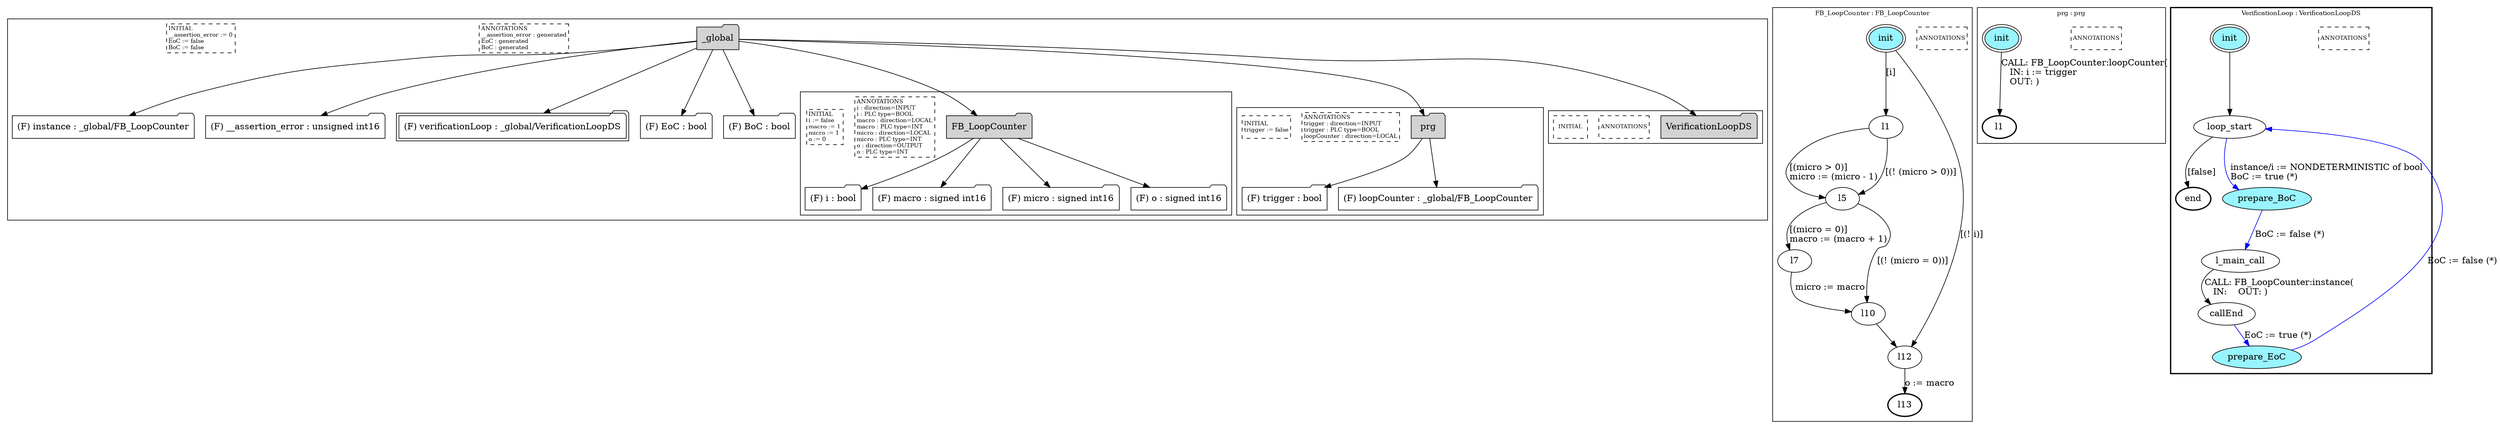 digraph G {
	subgraph cluster__global1816073816 {
		node [shape="folder", style="filled"];
		//label="_global";
		_global1816073816 [label="_global"];
		_global1816073816 -> instance1836765429;
		instance1836765429 [label = "(F) instance : _global/FB_LoopCounter", fillcolor="white" ];
		_global1816073816 -> __assertion_error1586519852;
		__assertion_error1586519852 [label = "(F) __assertion_error : unsigned int16", fillcolor="white" ];
		_global1816073816 -> verificationLoop2135563436;
		verificationLoop2135563436 [label = "(F) verificationLoop : _global/VerificationLoopDS", fillcolor="white" , peripheries=2];
		_global1816073816 -> EoC783339262;
		EoC783339262 [label = "(F) EoC : bool", fillcolor="white" ];
		_global1816073816 -> BoC685193713;
		BoC685193713 [label = "(F) BoC : bool", fillcolor="white" ];
		_global1816073816 -> FB_LoopCounter286169474;
		subgraph cluster_FB_LoopCounter286169474 {
			node [shape="folder", style="filled"];
			//label="FB_LoopCounter";
			FB_LoopCounter286169474 [label="FB_LoopCounter"];
			FB_LoopCounter286169474 -> i1406593369;
			i1406593369 [label = "(F) i : bool", fillcolor="white" ];
			FB_LoopCounter286169474 -> macro1227041903;
			macro1227041903 [label = "(F) macro : signed int16", fillcolor="white" ];
			FB_LoopCounter286169474 -> micro995760621;
			micro995760621 [label = "(F) micro : signed int16", fillcolor="white" ];
			FB_LoopCounter286169474 -> o1045677229;
			o1045677229 [label = "(F) o : signed int16", fillcolor="white" ];
			
			annotations_pseudonode_FB_LoopCounter286169474 [
				label="ANNOTATIONS\li : direction=INPUT\li : PLC type=BOOL\lmacro : direction=LOCAL\lmacro : PLC type=INT\lmicro : direction=LOCAL\lmicro : PLC type=INT\lo : direction=OUTPUT\lo : PLC type=INT\l",
				fontsize=9, margin="0.04,0.04", fillcolor="white", shape="rectangle", style="dashed"];
			initamt_pseudonode_FB_LoopCounter286169474 [
				label="INITIAL\li := false\lmacro := 1\lmicro := 1\lo := 0\l",
				fontsize=9, margin="0.04,0.04", fillcolor="lightyellow", shape="rectangle", style="dashed"];
		}
		_global1816073816 -> prg2059316201;
		subgraph cluster_prg2059316201 {
			node [shape="folder", style="filled"];
			//label="prg";
			prg2059316201 [label="prg"];
			prg2059316201 -> trigger311536309;
			trigger311536309 [label = "(F) trigger : bool", fillcolor="white" ];
			prg2059316201 -> loopCounter518261596;
			loopCounter518261596 [label = "(F) loopCounter : _global/FB_LoopCounter", fillcolor="white" ];
			
			annotations_pseudonode_prg2059316201 [
				label="ANNOTATIONS\ltrigger : direction=INPUT\ltrigger : PLC type=BOOL\lloopCounter : direction=LOCAL\l",
				fontsize=9, margin="0.04,0.04", fillcolor="white", shape="rectangle", style="dashed"];
			initamt_pseudonode_prg2059316201 [
				label="INITIAL\ltrigger := false\l",
				fontsize=9, margin="0.04,0.04", fillcolor="lightyellow", shape="rectangle", style="dashed"];
		}
		_global1816073816 -> VerificationLoopDS1237443220;
		subgraph cluster_VerificationLoopDS1237443220 {
			node [shape="folder", style="filled"];
			//label="VerificationLoopDS";
			VerificationLoopDS1237443220 [label="VerificationLoopDS"];
			
			annotations_pseudonode_VerificationLoopDS1237443220 [
				label="ANNOTATIONS",
				fontsize=9, margin="0.04,0.04", fillcolor="white", shape="rectangle", style="dashed"];
			initamt_pseudonode_VerificationLoopDS1237443220 [
				label="INITIAL",
				fontsize=9, margin="0.04,0.04", fillcolor="lightyellow", shape="rectangle", style="dashed"];
		}
		
		annotations_pseudonode__global1816073816 [
			label="ANNOTATIONS\l__assertion_error : generated\lEoC : generated\lBoC : generated\l",
			fontsize=9, margin="0.04,0.04", fillcolor="white", shape="rectangle", style="dashed"];
		initamt_pseudonode__global1816073816 [
			label="INITIAL\l__assertion_error := 0\lEoC := false\lBoC := false\l",
			fontsize=9, margin="0.04,0.04", fillcolor="lightyellow", shape="rectangle", style="dashed"];
	}
	subgraph clusterFB_LoopCounter {
		node [style="filled"];
		color="black";
		fontsize=10;
		ranksep=0.4;
		
		label="FB_LoopCounter : FB_LoopCounter";
		
		annotations_pseudonode_FB_LoopCounter [
			label="ANNOTATIONS",
			fontsize=9, margin="0.04,0.04", fillcolor="white", shape="rectangle", style="dashed"];
		
		init_FB_LoopCounter [label="init", color="black", fillcolor="cadetblue1", peripheries=2, shape="ellipse"];
		l1_FB_LoopCounter [label="l1", color="black", fillcolor="white", shape="ellipse"];
		l5_FB_LoopCounter [label="l5", color="black", fillcolor="white", shape="ellipse"];
		l7_FB_LoopCounter [label="l7", color="black", fillcolor="white", shape="ellipse"];
		l10_FB_LoopCounter [label="l10", color="black", fillcolor="white", shape="ellipse"];
		l12_FB_LoopCounter [label="l12", color="black", fillcolor="white", shape="ellipse"];
		l13_FB_LoopCounter [label="l13", color="black", fillcolor="white", style=bold, shape="ellipse"];
		init_FB_LoopCounter -> l1_FB_LoopCounter [color="black", label="[i]"];
		l1_FB_LoopCounter -> l5_FB_LoopCounter [color="black", label="[(micro > 0)]\lmicro := (micro - 1)\l"];
		l1_FB_LoopCounter -> l5_FB_LoopCounter [color="black", label="[(! (micro > 0))]"];
		l5_FB_LoopCounter -> l7_FB_LoopCounter [color="black", label="[(micro = 0)]\lmacro := (macro + 1)\l"];
		l7_FB_LoopCounter -> l10_FB_LoopCounter [color="black", label="micro := macro"];
		l5_FB_LoopCounter -> l10_FB_LoopCounter [color="black", label="[(! (micro = 0))]"];
		init_FB_LoopCounter -> l12_FB_LoopCounter [color="black", label="[(! i)]"];
		l10_FB_LoopCounter -> l12_FB_LoopCounter [color="black", label=""];
		l12_FB_LoopCounter -> l13_FB_LoopCounter [color="black", label="o := macro"];
	}
	subgraph clusterprg {
		node [style="filled"];
		color="black";
		fontsize=10;
		ranksep=0.4;
		
		label="prg : prg";
		
		annotations_pseudonode_prg [
			label="ANNOTATIONS",
			fontsize=9, margin="0.04,0.04", fillcolor="white", shape="rectangle", style="dashed"];
		
		init_prg [label="init", color="black", fillcolor="cadetblue1", peripheries=2, shape="ellipse"];
		l1_prg [label="l1", color="black", fillcolor="white", style=bold, shape="ellipse"];
		init_prg -> l1_prg [color="black", label="CALL: FB_LoopCounter:loopCounter(\l   IN: i := trigger\l   OUT: )\l"];
	}
	subgraph clusterVerificationLoop {
		node [style="filled"];
		style=bold;
		color="black";
		fontsize=10;
		ranksep=0.4;
		
		label="VerificationLoop : VerificationLoopDS";
		
		annotations_pseudonode_VerificationLoop [
			label="ANNOTATIONS",
			fontsize=9, margin="0.04,0.04", fillcolor="white", shape="rectangle", style="dashed"];
		
		init_VerificationLoop [label="init", color="black", fillcolor="cadetblue1", peripheries=2, shape="ellipse"];
		end_VerificationLoop [label="end", color="black", fillcolor="cadetblue1", style=bold, shape="ellipse"];
		loop_start_VerificationLoop [label="loop_start", color="black", fillcolor="white", shape="ellipse"];
		prepare_BoC_VerificationLoop [label="prepare_BoC", color="black", fillcolor="cadetblue1", shape="ellipse"];
		l_main_call_VerificationLoop [label="l_main_call", color="black", fillcolor="white", shape="ellipse"];
		callEnd_VerificationLoop [label="callEnd", color="black", fillcolor="white", shape="ellipse"];
		prepare_EoC_VerificationLoop [label="prepare_EoC", color="black", fillcolor="cadetblue1", shape="ellipse"];
		init_VerificationLoop -> loop_start_VerificationLoop [color="black", label=""];
		loop_start_VerificationLoop -> prepare_BoC_VerificationLoop [color="blue", label="instance/i := NONDETERMINISTIC of bool\lBoC := true (*)\l"];
		prepare_BoC_VerificationLoop -> l_main_call_VerificationLoop [color="blue", label="BoC := false (*)"];
		l_main_call_VerificationLoop -> callEnd_VerificationLoop [color="black", label="CALL: FB_LoopCounter:instance(\l   IN:    OUT: )\l"];
		callEnd_VerificationLoop -> prepare_EoC_VerificationLoop [color="blue", label="EoC := true (*)"];
		prepare_EoC_VerificationLoop -> loop_start_VerificationLoop [color="blue", label="EoC := false (*)"];
		loop_start_VerificationLoop -> end_VerificationLoop [color="black", label="[false]"];
	}
}

